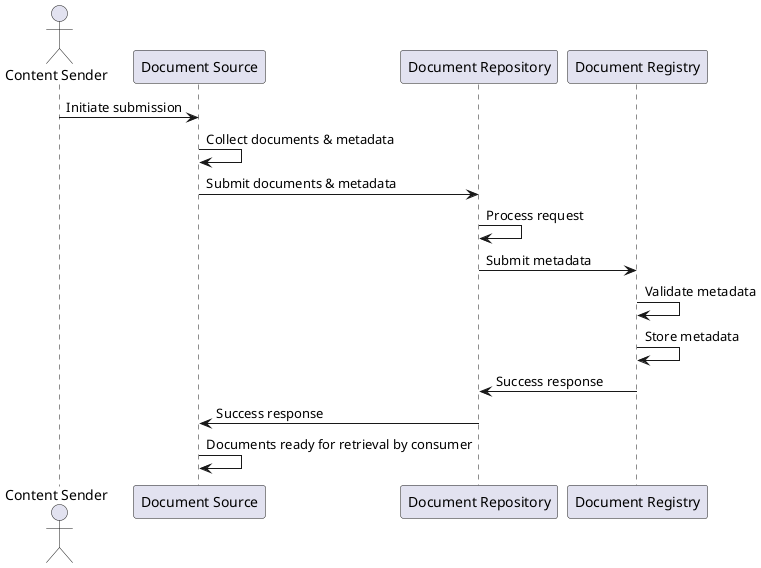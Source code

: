 @startuml
actor "Content Sender" as CS
participant "Document Source" as DS
participant "Document Repository" as DR
participant "Document Registry" as DReg

CS -> DS: Initiate submission
DS -> DS: Collect documents & metadata
DS -> DR: Submit documents & metadata
DR -> DR: Process request
DR -> DReg: Submit metadata
DReg -> DReg: Validate metadata
DReg -> DReg: Store metadata
DReg -> DR: Success response
DR -> DS: Success response
DS -> DS: Documents ready for retrieval by consumer
@enduml
